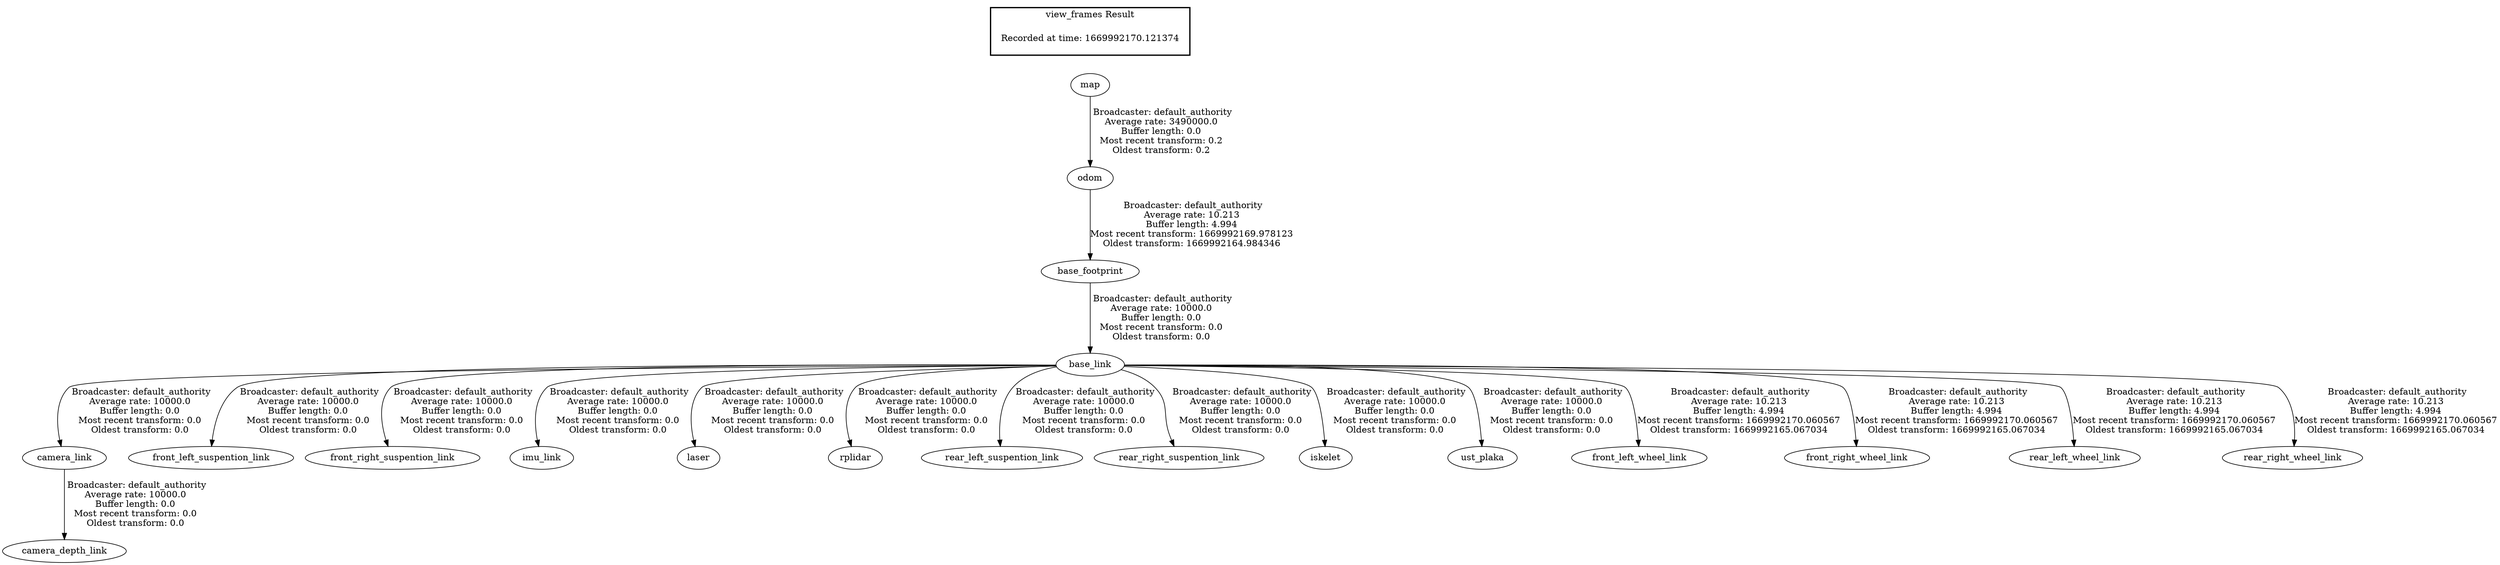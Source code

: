 digraph G {
"map" -> "odom"[label=" Broadcaster: default_authority\nAverage rate: 3490000.0\nBuffer length: 0.0\nMost recent transform: 0.2\nOldest transform: 0.2\n"];
"base_footprint" -> "base_link"[label=" Broadcaster: default_authority\nAverage rate: 10000.0\nBuffer length: 0.0\nMost recent transform: 0.0\nOldest transform: 0.0\n"];
"odom" -> "base_footprint"[label=" Broadcaster: default_authority\nAverage rate: 10.213\nBuffer length: 4.994\nMost recent transform: 1669992169.978123\nOldest transform: 1669992164.984346\n"];
"camera_link" -> "camera_depth_link"[label=" Broadcaster: default_authority\nAverage rate: 10000.0\nBuffer length: 0.0\nMost recent transform: 0.0\nOldest transform: 0.0\n"];
"base_link" -> "camera_link"[label=" Broadcaster: default_authority\nAverage rate: 10000.0\nBuffer length: 0.0\nMost recent transform: 0.0\nOldest transform: 0.0\n"];
"base_link" -> "front_left_suspention_link"[label=" Broadcaster: default_authority\nAverage rate: 10000.0\nBuffer length: 0.0\nMost recent transform: 0.0\nOldest transform: 0.0\n"];
"base_link" -> "front_right_suspention_link"[label=" Broadcaster: default_authority\nAverage rate: 10000.0\nBuffer length: 0.0\nMost recent transform: 0.0\nOldest transform: 0.0\n"];
"base_link" -> "imu_link"[label=" Broadcaster: default_authority\nAverage rate: 10000.0\nBuffer length: 0.0\nMost recent transform: 0.0\nOldest transform: 0.0\n"];
"base_link" -> "laser"[label=" Broadcaster: default_authority\nAverage rate: 10000.0\nBuffer length: 0.0\nMost recent transform: 0.0\nOldest transform: 0.0\n"];
"base_link" -> "rplidar"[label=" Broadcaster: default_authority\nAverage rate: 10000.0\nBuffer length: 0.0\nMost recent transform: 0.0\nOldest transform: 0.0\n"];
"base_link" -> "rear_left_suspention_link"[label=" Broadcaster: default_authority\nAverage rate: 10000.0\nBuffer length: 0.0\nMost recent transform: 0.0\nOldest transform: 0.0\n"];
"base_link" -> "rear_right_suspention_link"[label=" Broadcaster: default_authority\nAverage rate: 10000.0\nBuffer length: 0.0\nMost recent transform: 0.0\nOldest transform: 0.0\n"];
"base_link" -> "iskelet"[label=" Broadcaster: default_authority\nAverage rate: 10000.0\nBuffer length: 0.0\nMost recent transform: 0.0\nOldest transform: 0.0\n"];
"base_link" -> "ust_plaka"[label=" Broadcaster: default_authority\nAverage rate: 10000.0\nBuffer length: 0.0\nMost recent transform: 0.0\nOldest transform: 0.0\n"];
"base_link" -> "front_left_wheel_link"[label=" Broadcaster: default_authority\nAverage rate: 10.213\nBuffer length: 4.994\nMost recent transform: 1669992170.060567\nOldest transform: 1669992165.067034\n"];
"base_link" -> "front_right_wheel_link"[label=" Broadcaster: default_authority\nAverage rate: 10.213\nBuffer length: 4.994\nMost recent transform: 1669992170.060567\nOldest transform: 1669992165.067034\n"];
"base_link" -> "rear_left_wheel_link"[label=" Broadcaster: default_authority\nAverage rate: 10.213\nBuffer length: 4.994\nMost recent transform: 1669992170.060567\nOldest transform: 1669992165.067034\n"];
"base_link" -> "rear_right_wheel_link"[label=" Broadcaster: default_authority\nAverage rate: 10.213\nBuffer length: 4.994\nMost recent transform: 1669992170.060567\nOldest transform: 1669992165.067034\n"];
edge [style=invis];
 subgraph cluster_legend { style=bold; color=black; label ="view_frames Result";
"Recorded at time: 1669992170.121374"[ shape=plaintext ] ;
}->"map";
}
